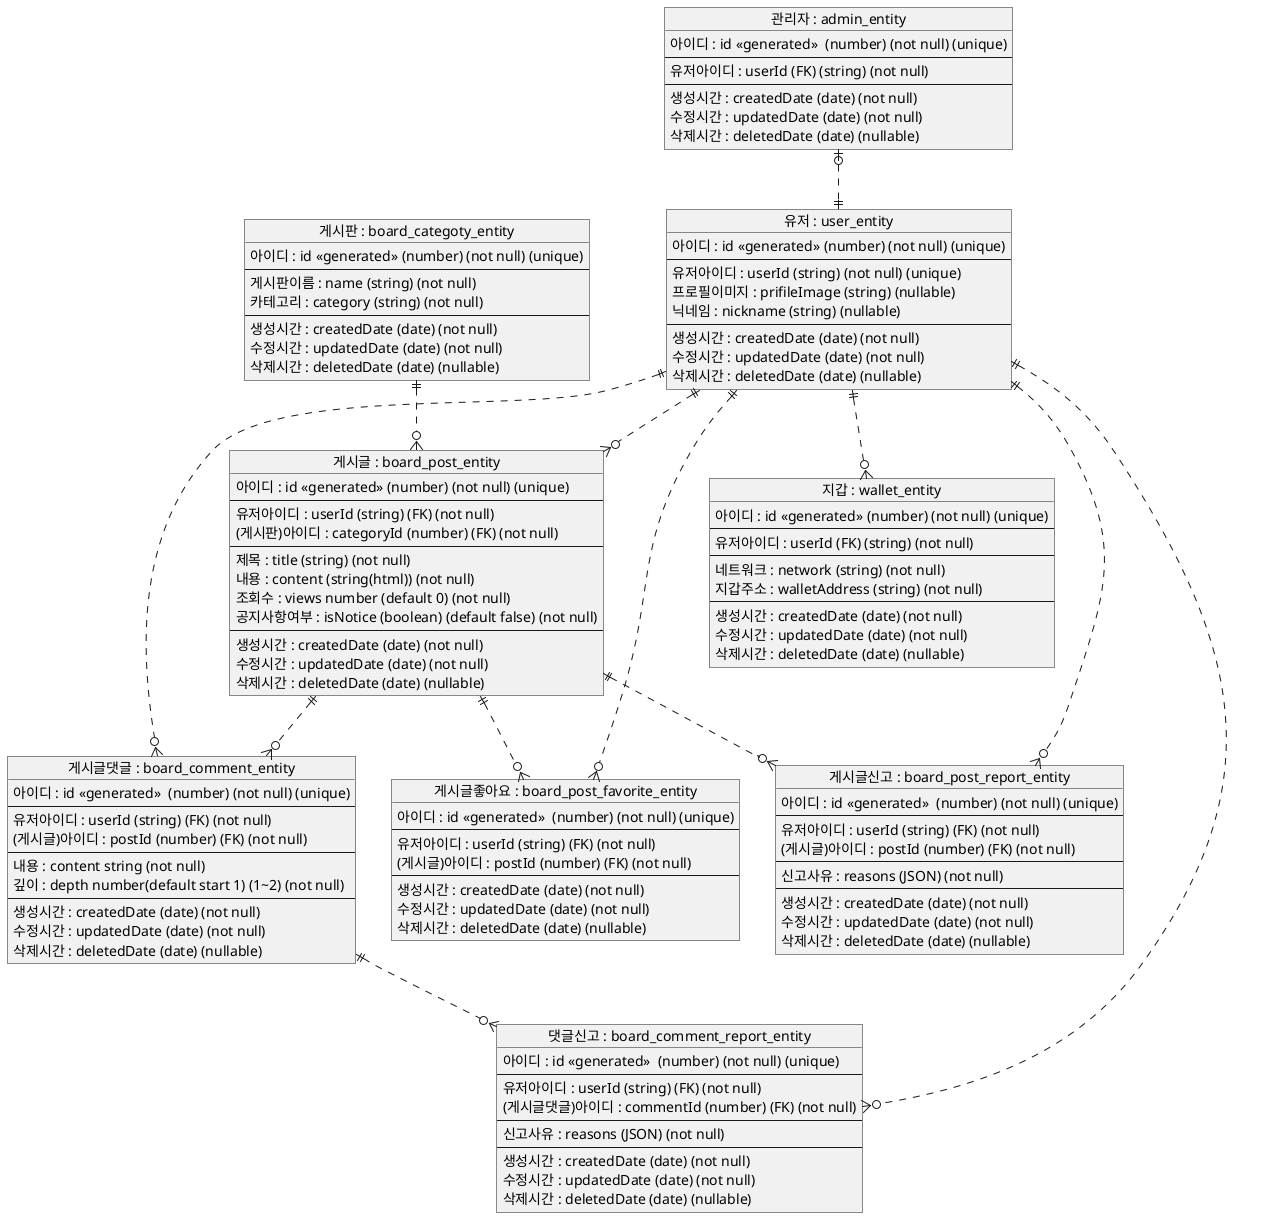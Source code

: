 @startuml dtxerd

object "관리자 : admin_entity" as admin_entity {
  아이디 : id <<generated>>  (number) (not null) (unique)
  --
  유저아이디 : userId (FK) (string) (not null)
  --
  생성시간 : createdDate (date) (not null)
  수정시간 : updatedDate (date) (not null)
  삭제시간 : deletedDate (date) (nullable)
}

object "유저 : user_entity" as user_entity {
  아이디 : id <<generated>> (number) (not null) (unique)
  --
  유저아이디 : userId (string) (not null) (unique)
  프로필이미지 : prifileImage (string) (nullable)
  닉네임 : nickname (string) (nullable)
  --
  생성시간 : createdDate (date) (not null)
  수정시간 : updatedDate (date) (not null)
  삭제시간 : deletedDate (date) (nullable)
}

object "지갑 : wallet_entity" as wallet_entity {
  아이디 : id <<generated>> (number) (not null) (unique)
  --
  유저아이디 : userId (FK) (string) (not null)
  --
  네트워크 : network (string) (not null)
  지갑주소 : walletAddress (string) (not null)  
  --
  생성시간 : createdDate (date) (not null)
  수정시간 : updatedDate (date) (not null)
  삭제시간 : deletedDate (date) (nullable)
}

object "게시판 : board_categoty_entity" as board_categoty_entity {
  아이디 : id <<generated>> (number) (not null) (unique)
  --
  게시판이름 : name (string) (not null)
  카테고리 : category (string) (not null)
  --
  생성시간 : createdDate (date) (not null)
  수정시간 : updatedDate (date) (not null)
  삭제시간 : deletedDate (date) (nullable)
}

object "게시글 : board_post_entity" as board_post_entity {
  아이디 : id <<generated>> (number) (not null) (unique)
  --
  유저아이디 : userId (string) (FK) (not null)
  (게시판)아이디 : categoryId (number) (FK) (not null)
  --
  제목 : title (string) (not null)
  내용 : content (string(html)) (not null)
  조회수 : views number (default 0) (not null)
  공지사항여부 : isNotice (boolean) (default false) (not null)
  --
  생성시간 : createdDate (date) (not null)
  수정시간 : updatedDate (date) (not null)
  삭제시간 : deletedDate (date) (nullable)
}

object "게시글좋아요 : board_post_favorite_entity" as board_post_favorite_entity {
  아이디 : id <<generated>>  (number) (not null) (unique)
  --
  유저아이디 : userId (string) (FK) (not null)
  (게시글)아이디 : postId (number) (FK) (not null)
  --
  생성시간 : createdDate (date) (not null)
  수정시간 : updatedDate (date) (not null)
  삭제시간 : deletedDate (date) (nullable)
}

object "게시글신고 : board_post_report_entity" as board_post_report_entity {
  아이디 : id <<generated>>  (number) (not null) (unique)
  --
  유저아이디 : userId (string) (FK) (not null)
  (게시글)아이디 : postId (number) (FK) (not null)
  --
  신고사유 : reasons (JSON) (not null)
  --
  생성시간 : createdDate (date) (not null)
  수정시간 : updatedDate (date) (not null)
  삭제시간 : deletedDate (date) (nullable)
}

object "게시글댓글 : board_comment_entity" as board_comment_entity {
  아이디 : id <<generated>>  (number) (not null) (unique)
  --
  유저아이디 : userId (string) (FK) (not null)
  (게시글)아이디 : postId (number) (FK) (not null)
  --  
  내용 : content string (not null)
  깊이 : depth number(default start 1) (1~2) (not null)
  --
  생성시간 : createdDate (date) (not null)
  수정시간 : updatedDate (date) (not null)
  삭제시간 : deletedDate (date) (nullable)
}

object "댓글신고 : board_comment_report_entity" as board_comment_report_entity {
  아이디 : id <<generated>>  (number) (not null) (unique)
  --
  유저아이디 : userId (string) (FK) (not null)
  (게시글댓글)아이디 : commentId (number) (FK) (not null)
  --
  신고사유 : reasons (JSON) (not null)
  --  
  생성시간 : createdDate (date) (not null)
  수정시간 : updatedDate (date) (not null)
  삭제시간 : deletedDate (date) (nullable)
}

admin_entity |o..|| user_entity
user_entity ||..o{ board_post_entity
board_categoty_entity ||..o{ board_post_entity
board_post_entity ||..o{ board_post_favorite_entity
board_post_entity ||..o{ board_post_report_entity
board_post_entity ||..o{ board_comment_entity
board_comment_entity ||..o{ board_comment_report_entity
user_entity ||..o{ board_post_favorite_entity
user_entity ||..o{ board_post_report_entity
user_entity ||..o{ board_comment_entity
user_entity ||..o{ board_comment_report_entity
user_entity ||..o{ wallet_entity


' hospital_entity ||..o{ doctor_entity
' doctor_entity ||..o{ patient_entity
' patient_entity ||..o{ patient_daily_record_entity
' patient_entity ||..o{ inqury_entity
' patient_entity ||..o{ survey_entity
' patient_daily_record_entity ||..o{ patient_panic_attack_entity
' patient_daily_record_entity ||..o| patient_diary_entity
@enduml